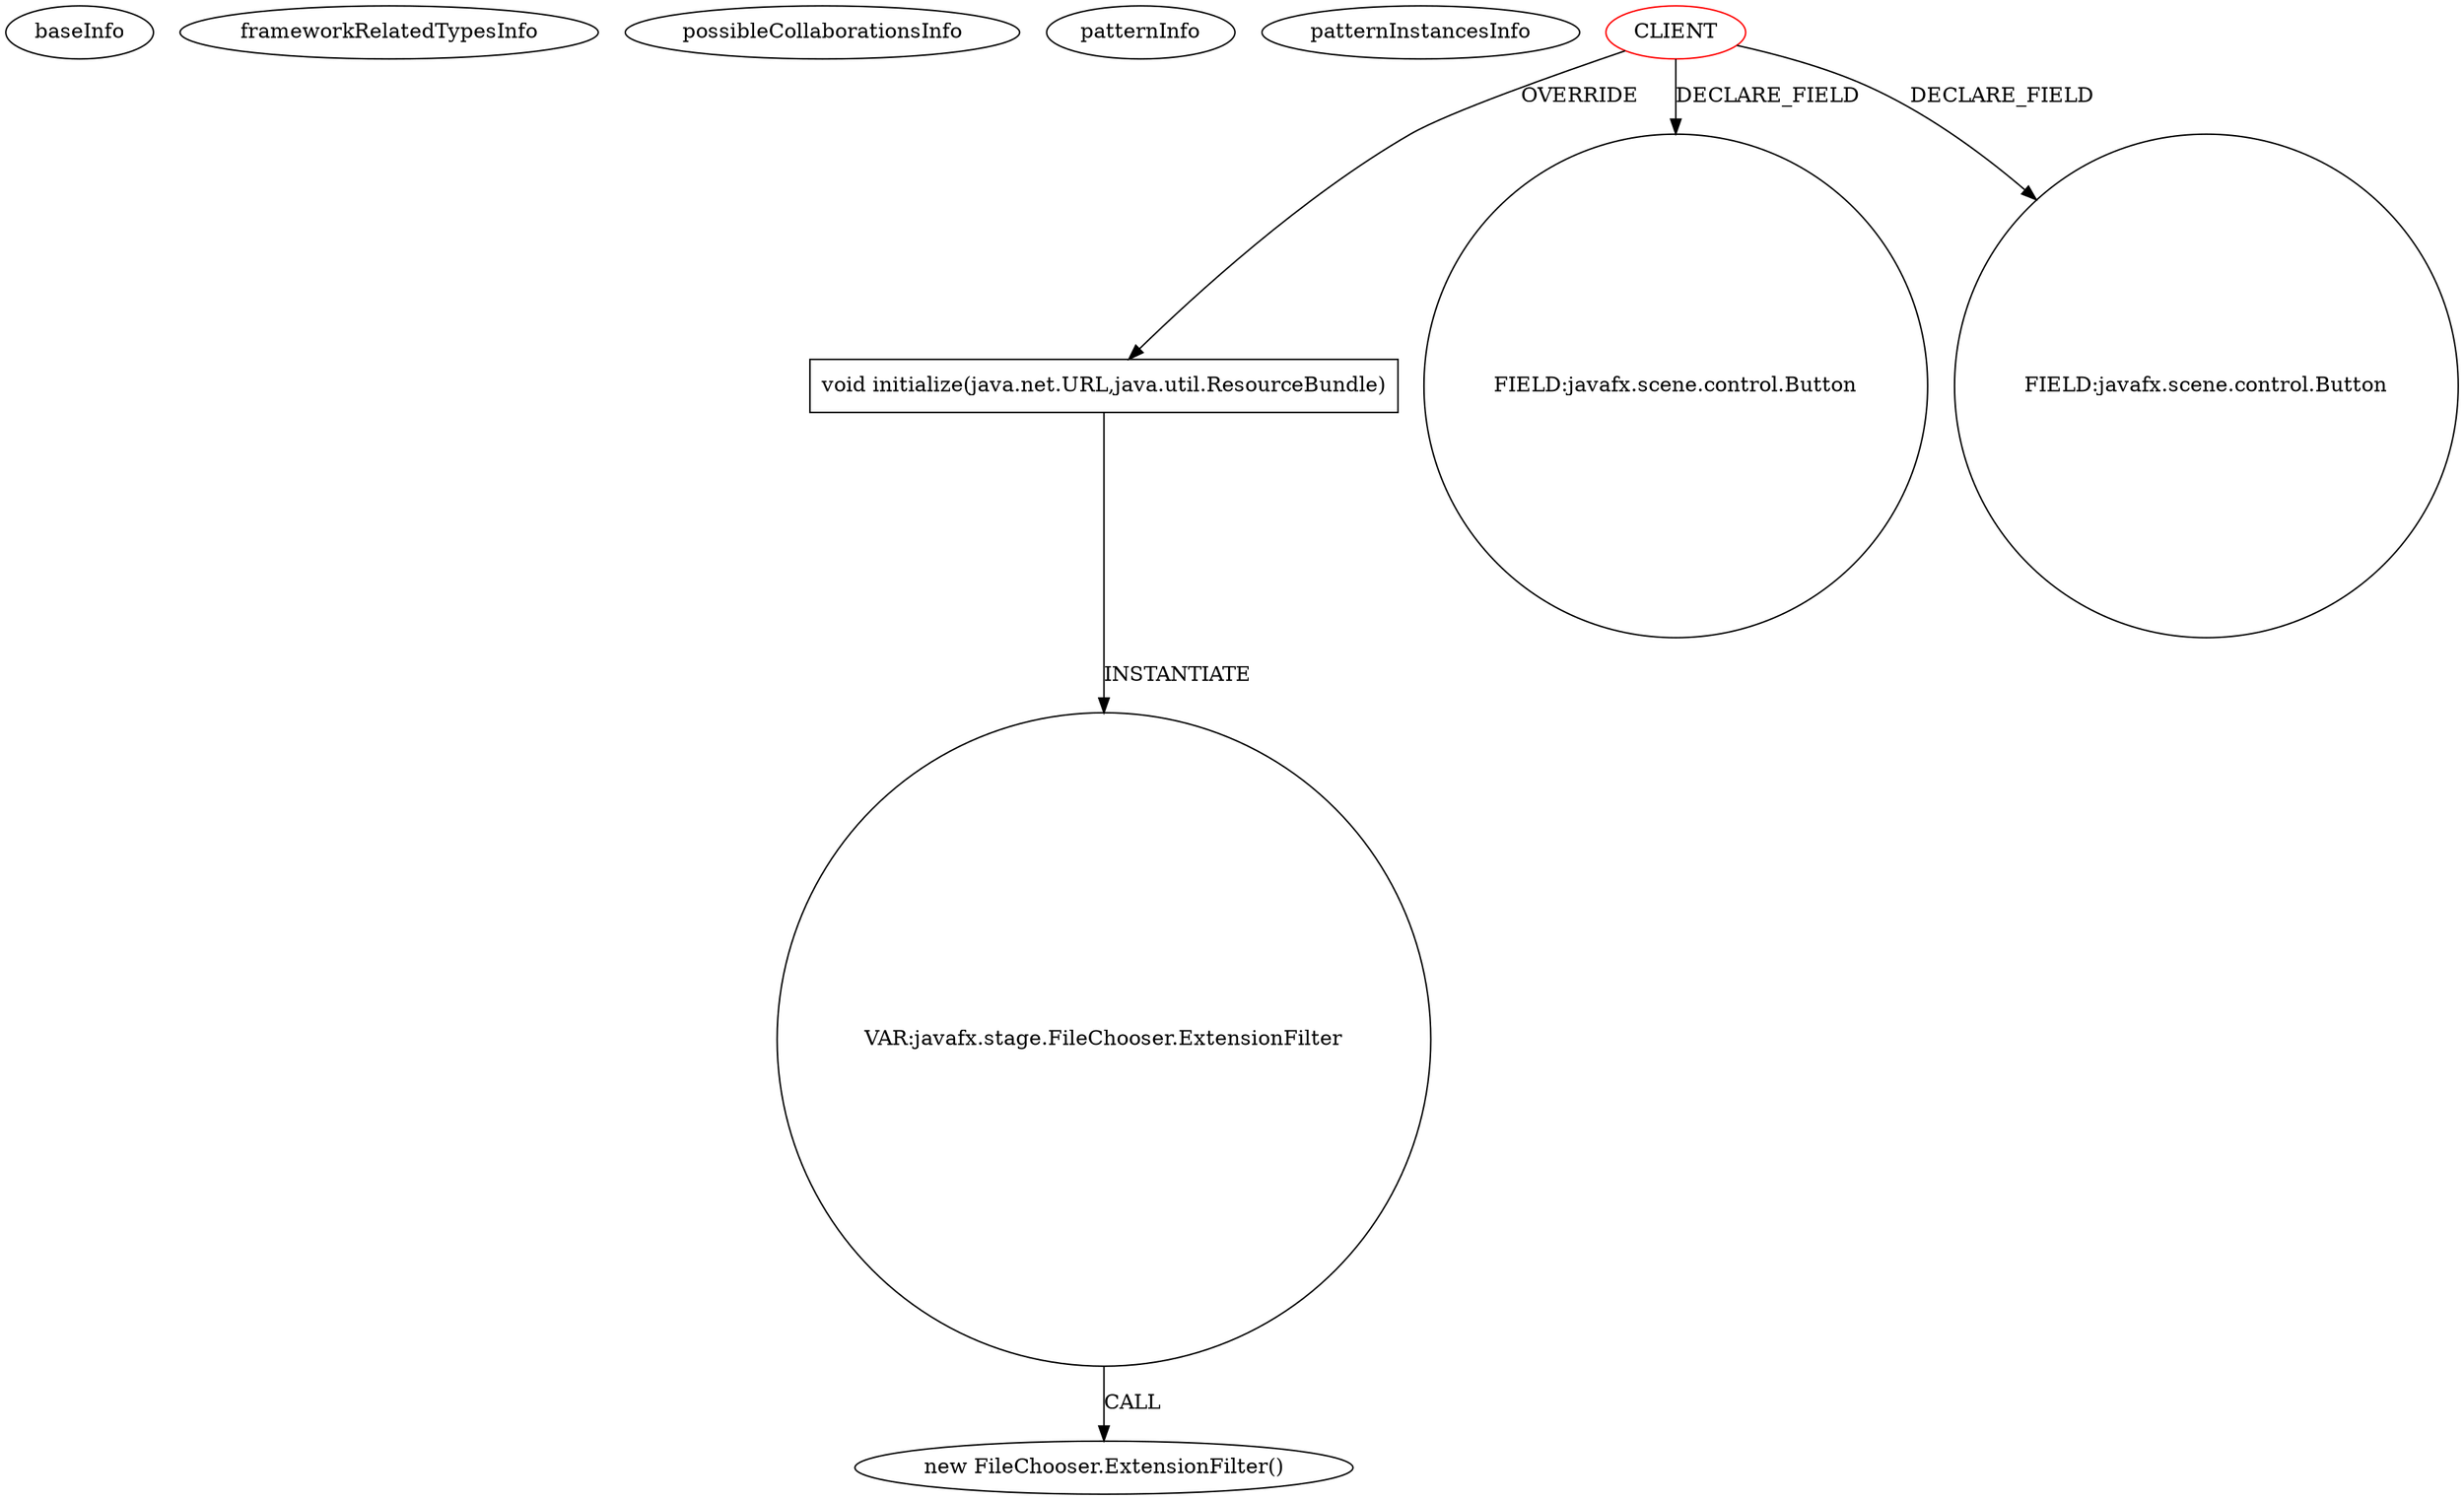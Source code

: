 digraph {
baseInfo[graphId=1557,category="pattern",isAnonymous=false,possibleRelation=false]
frameworkRelatedTypesInfo[]
possibleCollaborationsInfo[]
patternInfo[frequency=2.0,patternRootClient=0]
patternInstancesInfo[0="novosga-painel-fx~/novosga-painel-fx/painel-fx-master/src/org/novosga/painel/client/ui/Controller.java~Controller~3787",1="crosswords-testEnvironment~/crosswords-testEnvironment/testEnvironment-master/src/GUI/MainController.java~MainController~2315"]
323[label="new FileChooser.ExtensionFilter()",vertexType="CONSTRUCTOR_CALL",isFrameworkType=false]
324[label="VAR:javafx.stage.FileChooser.ExtensionFilter",vertexType="VARIABLE_EXPRESION",isFrameworkType=false,shape=circle]
52[label="void initialize(java.net.URL,java.util.ResourceBundle)",vertexType="OVERRIDING_METHOD_DECLARATION",isFrameworkType=false,shape=box]
0[label="CLIENT",vertexType="ROOT_CLIENT_CLASS_DECLARATION",isFrameworkType=false,color=red]
2[label="FIELD:javafx.scene.control.Button",vertexType="FIELD_DECLARATION",isFrameworkType=false,shape=circle]
16[label="FIELD:javafx.scene.control.Button",vertexType="FIELD_DECLARATION",isFrameworkType=false,shape=circle]
0->16[label="DECLARE_FIELD"]
0->2[label="DECLARE_FIELD"]
0->52[label="OVERRIDE"]
324->323[label="CALL"]
52->324[label="INSTANTIATE"]
}
